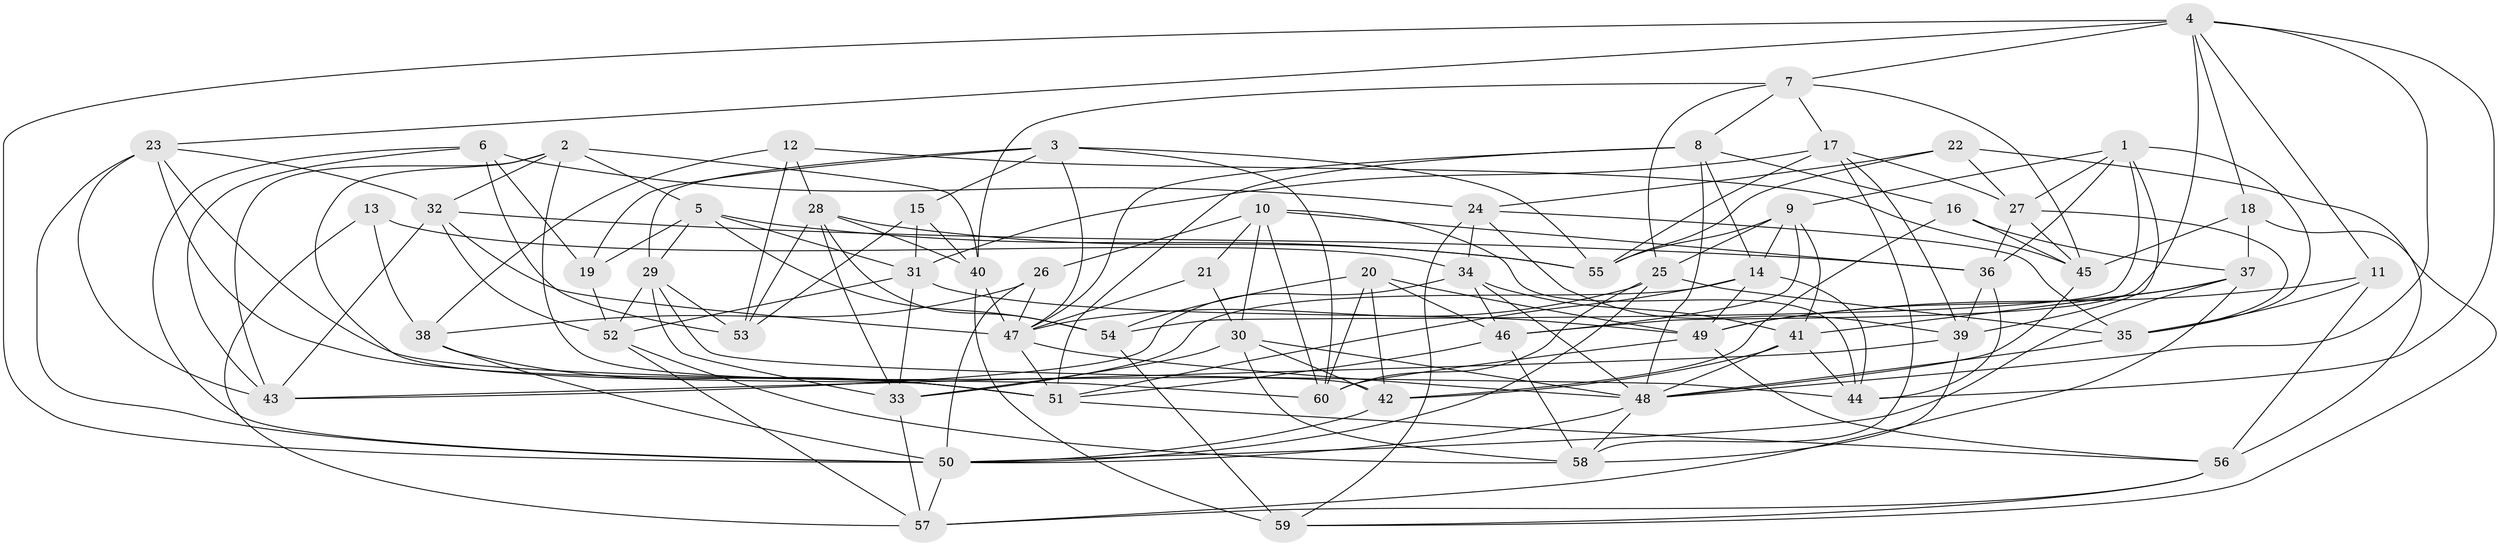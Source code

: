 // original degree distribution, {4: 1.0}
// Generated by graph-tools (version 1.1) at 2025/27/03/09/25 03:27:01]
// undirected, 60 vertices, 174 edges
graph export_dot {
graph [start="1"]
  node [color=gray90,style=filled];
  1;
  2;
  3;
  4;
  5;
  6;
  7;
  8;
  9;
  10;
  11;
  12;
  13;
  14;
  15;
  16;
  17;
  18;
  19;
  20;
  21;
  22;
  23;
  24;
  25;
  26;
  27;
  28;
  29;
  30;
  31;
  32;
  33;
  34;
  35;
  36;
  37;
  38;
  39;
  40;
  41;
  42;
  43;
  44;
  45;
  46;
  47;
  48;
  49;
  50;
  51;
  52;
  53;
  54;
  55;
  56;
  57;
  58;
  59;
  60;
  1 -- 9 [weight=1.0];
  1 -- 27 [weight=1.0];
  1 -- 35 [weight=1.0];
  1 -- 36 [weight=1.0];
  1 -- 39 [weight=1.0];
  1 -- 54 [weight=1.0];
  2 -- 5 [weight=1.0];
  2 -- 32 [weight=1.0];
  2 -- 40 [weight=1.0];
  2 -- 42 [weight=1.0];
  2 -- 43 [weight=1.0];
  2 -- 51 [weight=1.0];
  3 -- 15 [weight=1.0];
  3 -- 19 [weight=1.0];
  3 -- 29 [weight=1.0];
  3 -- 47 [weight=1.0];
  3 -- 55 [weight=1.0];
  3 -- 60 [weight=1.0];
  4 -- 7 [weight=1.0];
  4 -- 11 [weight=1.0];
  4 -- 18 [weight=1.0];
  4 -- 23 [weight=1.0];
  4 -- 44 [weight=1.0];
  4 -- 46 [weight=1.0];
  4 -- 48 [weight=1.0];
  4 -- 50 [weight=1.0];
  5 -- 19 [weight=1.0];
  5 -- 29 [weight=1.0];
  5 -- 31 [weight=1.0];
  5 -- 54 [weight=1.0];
  5 -- 55 [weight=1.0];
  6 -- 19 [weight=1.0];
  6 -- 24 [weight=1.0];
  6 -- 43 [weight=1.0];
  6 -- 50 [weight=1.0];
  6 -- 53 [weight=2.0];
  7 -- 8 [weight=1.0];
  7 -- 17 [weight=1.0];
  7 -- 25 [weight=1.0];
  7 -- 40 [weight=1.0];
  7 -- 45 [weight=1.0];
  8 -- 14 [weight=1.0];
  8 -- 16 [weight=1.0];
  8 -- 47 [weight=1.0];
  8 -- 48 [weight=1.0];
  8 -- 51 [weight=1.0];
  9 -- 14 [weight=1.0];
  9 -- 25 [weight=1.0];
  9 -- 41 [weight=1.0];
  9 -- 46 [weight=1.0];
  9 -- 55 [weight=1.0];
  10 -- 21 [weight=1.0];
  10 -- 26 [weight=1.0];
  10 -- 30 [weight=1.0];
  10 -- 36 [weight=1.0];
  10 -- 44 [weight=1.0];
  10 -- 60 [weight=1.0];
  11 -- 35 [weight=1.0];
  11 -- 49 [weight=1.0];
  11 -- 56 [weight=1.0];
  12 -- 28 [weight=1.0];
  12 -- 38 [weight=1.0];
  12 -- 45 [weight=1.0];
  12 -- 53 [weight=1.0];
  13 -- 34 [weight=1.0];
  13 -- 38 [weight=2.0];
  13 -- 57 [weight=1.0];
  14 -- 33 [weight=1.0];
  14 -- 44 [weight=1.0];
  14 -- 49 [weight=1.0];
  14 -- 51 [weight=1.0];
  15 -- 31 [weight=1.0];
  15 -- 40 [weight=1.0];
  15 -- 53 [weight=1.0];
  16 -- 37 [weight=1.0];
  16 -- 42 [weight=1.0];
  16 -- 45 [weight=1.0];
  17 -- 27 [weight=1.0];
  17 -- 31 [weight=1.0];
  17 -- 39 [weight=1.0];
  17 -- 55 [weight=1.0];
  17 -- 58 [weight=1.0];
  18 -- 37 [weight=1.0];
  18 -- 45 [weight=1.0];
  18 -- 59 [weight=1.0];
  19 -- 52 [weight=1.0];
  20 -- 42 [weight=1.0];
  20 -- 46 [weight=1.0];
  20 -- 49 [weight=2.0];
  20 -- 54 [weight=1.0];
  20 -- 60 [weight=1.0];
  21 -- 30 [weight=1.0];
  21 -- 47 [weight=2.0];
  22 -- 24 [weight=1.0];
  22 -- 27 [weight=1.0];
  22 -- 55 [weight=1.0];
  22 -- 56 [weight=1.0];
  23 -- 32 [weight=1.0];
  23 -- 43 [weight=1.0];
  23 -- 50 [weight=1.0];
  23 -- 51 [weight=1.0];
  23 -- 60 [weight=1.0];
  24 -- 34 [weight=1.0];
  24 -- 35 [weight=1.0];
  24 -- 39 [weight=1.0];
  24 -- 59 [weight=1.0];
  25 -- 35 [weight=1.0];
  25 -- 47 [weight=1.0];
  25 -- 50 [weight=1.0];
  25 -- 60 [weight=1.0];
  26 -- 38 [weight=1.0];
  26 -- 47 [weight=1.0];
  26 -- 50 [weight=1.0];
  27 -- 35 [weight=1.0];
  27 -- 36 [weight=1.0];
  27 -- 45 [weight=1.0];
  28 -- 33 [weight=1.0];
  28 -- 40 [weight=1.0];
  28 -- 53 [weight=1.0];
  28 -- 54 [weight=1.0];
  28 -- 55 [weight=1.0];
  29 -- 33 [weight=1.0];
  29 -- 44 [weight=1.0];
  29 -- 52 [weight=1.0];
  29 -- 53 [weight=1.0];
  30 -- 33 [weight=1.0];
  30 -- 42 [weight=1.0];
  30 -- 48 [weight=1.0];
  30 -- 58 [weight=1.0];
  31 -- 33 [weight=1.0];
  31 -- 49 [weight=1.0];
  31 -- 52 [weight=1.0];
  32 -- 36 [weight=1.0];
  32 -- 43 [weight=1.0];
  32 -- 47 [weight=1.0];
  32 -- 52 [weight=1.0];
  33 -- 57 [weight=1.0];
  34 -- 41 [weight=1.0];
  34 -- 43 [weight=1.0];
  34 -- 46 [weight=1.0];
  34 -- 48 [weight=1.0];
  35 -- 48 [weight=1.0];
  36 -- 39 [weight=1.0];
  36 -- 44 [weight=1.0];
  37 -- 41 [weight=1.0];
  37 -- 49 [weight=1.0];
  37 -- 50 [weight=1.0];
  37 -- 57 [weight=1.0];
  38 -- 50 [weight=1.0];
  38 -- 51 [weight=1.0];
  39 -- 43 [weight=1.0];
  39 -- 58 [weight=1.0];
  40 -- 47 [weight=1.0];
  40 -- 59 [weight=1.0];
  41 -- 42 [weight=1.0];
  41 -- 44 [weight=1.0];
  41 -- 48 [weight=1.0];
  42 -- 50 [weight=1.0];
  45 -- 48 [weight=1.0];
  46 -- 51 [weight=1.0];
  46 -- 58 [weight=1.0];
  47 -- 48 [weight=1.0];
  47 -- 51 [weight=1.0];
  48 -- 50 [weight=1.0];
  48 -- 58 [weight=1.0];
  49 -- 56 [weight=1.0];
  49 -- 60 [weight=1.0];
  50 -- 57 [weight=1.0];
  51 -- 56 [weight=1.0];
  52 -- 57 [weight=1.0];
  52 -- 58 [weight=1.0];
  54 -- 59 [weight=2.0];
  56 -- 57 [weight=1.0];
  56 -- 59 [weight=1.0];
}
